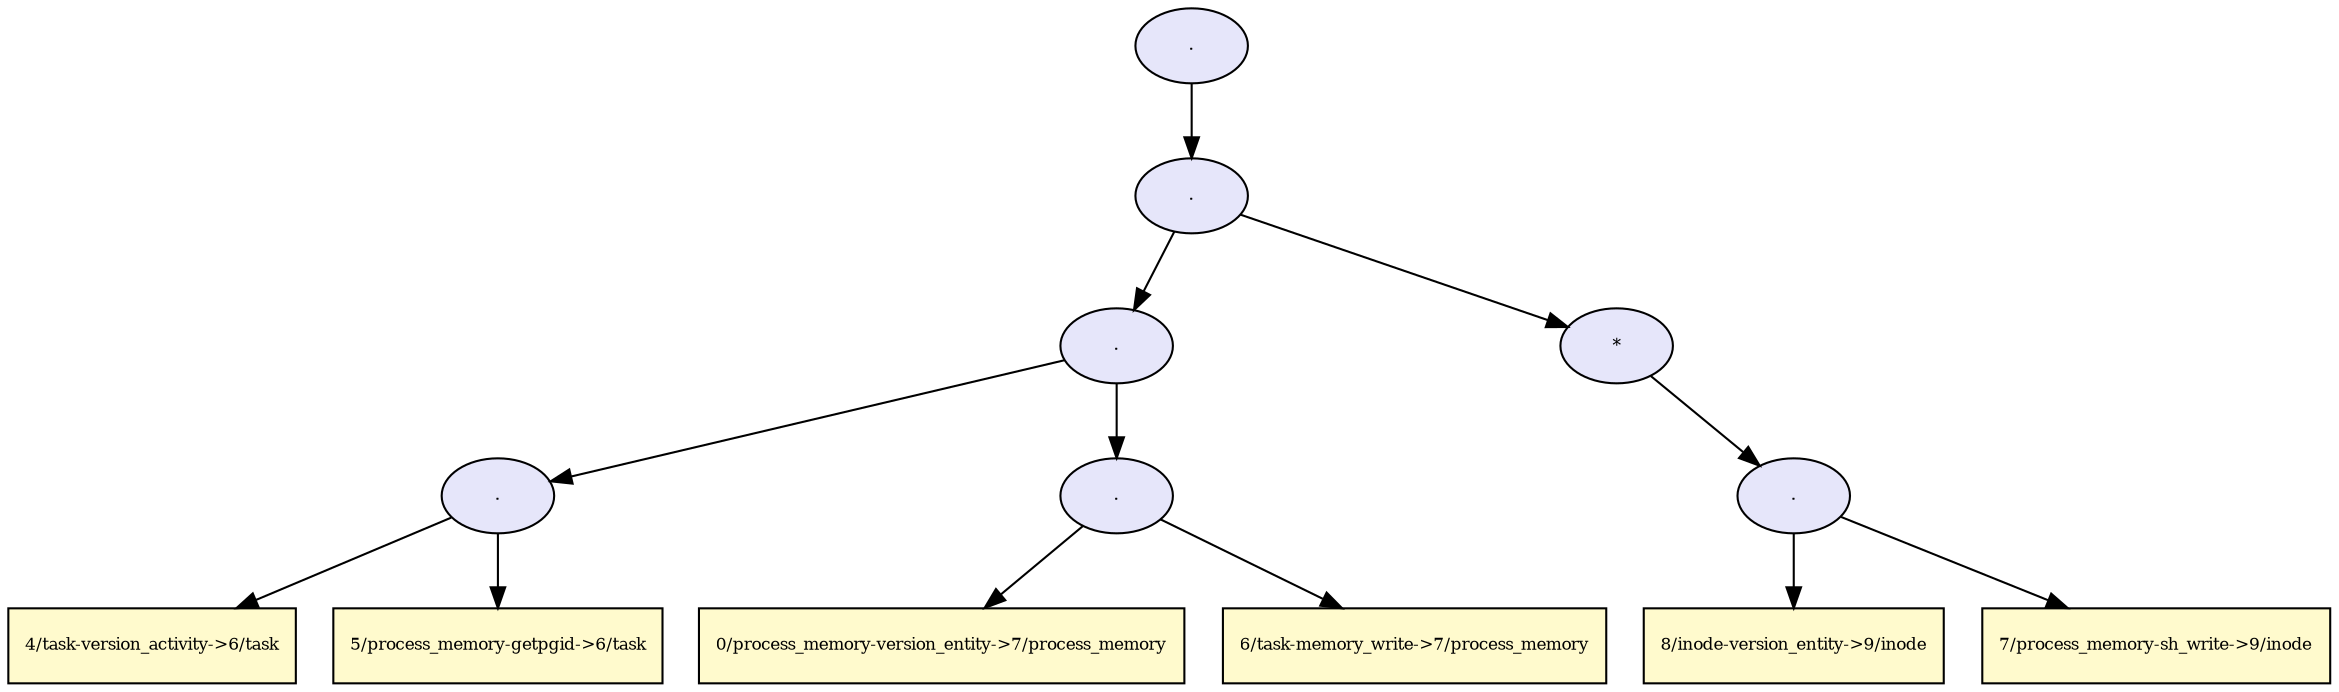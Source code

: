 digraph RGL__DirectedAdjacencyGraph {17[fontsize = 8,label = ".",shape = ellipse, fillcolor="#e6e6fa", style = filled]

17 -> 16[fontsize = 8, color="#000000"]

16[fontsize = 8,label = ".",shape = ellipse, fillcolor="#e6e6fa", style = filled]

16 -> 10[fontsize = 8, color="#000000"]

10[fontsize = 8,label = ".",shape = ellipse, fillcolor="#e6e6fa", style = filled]

10 -> 5[fontsize = 8, color="#000000"]

5[fontsize = 8,label = ".",shape = ellipse, fillcolor="#e6e6fa", style = filled]

5 -> 3[fontsize = 8, color="#000000"]

3[fontsize = 8,label = "4/task-version_activity->6/task",shape = rectangle, fillcolor="#fffacd", style = filled]

5 -> 4[fontsize = 8, color="#000000"]

4[fontsize = 8,label = "5/process_memory-getpgid->6/task",shape = rectangle, fillcolor="#fffacd", style = filled]

10 -> 9[fontsize = 8, color="#000000"]

9[fontsize = 8,label = ".",shape = ellipse, fillcolor="#e6e6fa", style = filled]

9 -> 7[fontsize = 8, color="#000000"]

7[fontsize = 8,label = "0/process_memory-version_entity->7/process_memory",shape = rectangle, fillcolor="#fffacd", style = filled]

9 -> 8[fontsize = 8, color="#000000"]

8[fontsize = 8,label = "6/task-memory_write->7/process_memory",shape = rectangle, fillcolor="#fffacd", style = filled]

16 -> 15[fontsize = 8, color="#000000"]

15[fontsize = 8,label = "*",shape = ellipse, fillcolor="#e6e6fa", style = filled]

15 -> 13[fontsize = 8, color="#000000"]

13[fontsize = 8,label = ".",shape = ellipse, fillcolor="#e6e6fa", style = filled]

13 -> 11[fontsize = 8, color="#000000"]

11[fontsize = 8,label = "8/inode-version_entity->9/inode",shape = rectangle, fillcolor="#fffacd", style = filled]

13 -> 12[fontsize = 8, color="#000000"]

12[fontsize = 8,label = "7/process_memory-sh_write->9/inode",shape = rectangle, fillcolor="#fffacd", style = filled]

}
